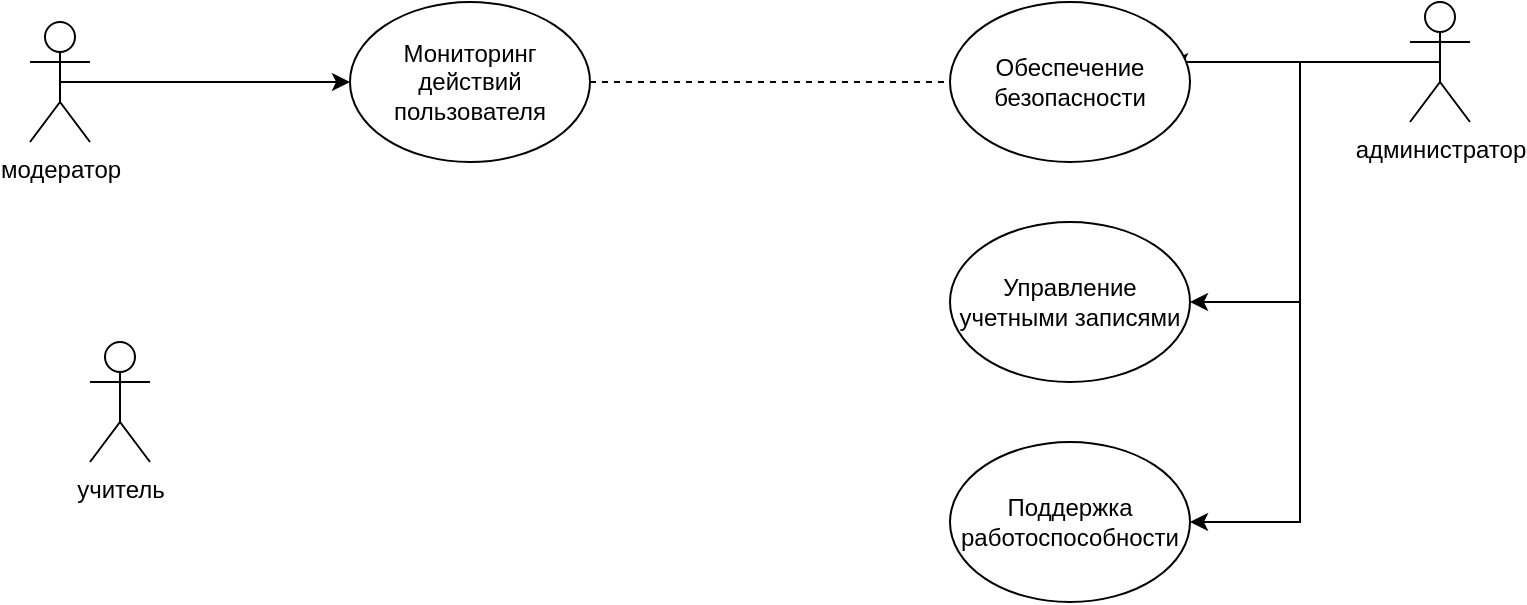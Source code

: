 <mxfile version="21.0.6" type="github">
  <diagram name="Страница 1" id="YI128IN1PEzRul6HXQbI">
    <mxGraphModel dx="1358" dy="574" grid="1" gridSize="10" guides="1" tooltips="1" connect="1" arrows="1" fold="1" page="1" pageScale="1" pageWidth="827" pageHeight="1169" math="0" shadow="0">
      <root>
        <mxCell id="0" />
        <mxCell id="1" parent="0" />
        <mxCell id="YfKTImL8f29sR84f0n9M-3" style="edgeStyle=orthogonalEdgeStyle;rounded=0;orthogonalLoop=1;jettySize=auto;html=1;exitX=0.5;exitY=0.5;exitDx=0;exitDy=0;exitPerimeter=0;entryX=0;entryY=0.5;entryDx=0;entryDy=0;" edge="1" parent="1" source="YfKTImL8f29sR84f0n9M-1" target="YfKTImL8f29sR84f0n9M-2">
          <mxGeometry relative="1" as="geometry" />
        </mxCell>
        <mxCell id="YfKTImL8f29sR84f0n9M-1" value="модератор" style="shape=umlActor;verticalLabelPosition=bottom;verticalAlign=top;html=1;outlineConnect=0;" vertex="1" parent="1">
          <mxGeometry x="80" y="60" width="30" height="60" as="geometry" />
        </mxCell>
        <mxCell id="YfKTImL8f29sR84f0n9M-2" value="Мониторинг действий пользователя" style="ellipse;whiteSpace=wrap;html=1;" vertex="1" parent="1">
          <mxGeometry x="240" y="50" width="120" height="80" as="geometry" />
        </mxCell>
        <mxCell id="YfKTImL8f29sR84f0n9M-7" style="edgeStyle=orthogonalEdgeStyle;rounded=0;orthogonalLoop=1;jettySize=auto;html=1;exitX=0.5;exitY=0.5;exitDx=0;exitDy=0;exitPerimeter=0;entryX=0.917;entryY=0.375;entryDx=0;entryDy=0;entryPerimeter=0;" edge="1" parent="1" source="YfKTImL8f29sR84f0n9M-4" target="YfKTImL8f29sR84f0n9M-6">
          <mxGeometry relative="1" as="geometry" />
        </mxCell>
        <mxCell id="YfKTImL8f29sR84f0n9M-10" style="edgeStyle=orthogonalEdgeStyle;rounded=0;orthogonalLoop=1;jettySize=auto;html=1;exitX=0.5;exitY=0.5;exitDx=0;exitDy=0;exitPerimeter=0;entryX=1;entryY=0.5;entryDx=0;entryDy=0;" edge="1" parent="1" source="YfKTImL8f29sR84f0n9M-4" target="YfKTImL8f29sR84f0n9M-9">
          <mxGeometry relative="1" as="geometry" />
        </mxCell>
        <mxCell id="YfKTImL8f29sR84f0n9M-12" style="edgeStyle=orthogonalEdgeStyle;rounded=0;orthogonalLoop=1;jettySize=auto;html=1;exitX=0.5;exitY=0.5;exitDx=0;exitDy=0;exitPerimeter=0;entryX=1;entryY=0.5;entryDx=0;entryDy=0;" edge="1" parent="1" source="YfKTImL8f29sR84f0n9M-4" target="YfKTImL8f29sR84f0n9M-11">
          <mxGeometry relative="1" as="geometry" />
        </mxCell>
        <mxCell id="YfKTImL8f29sR84f0n9M-4" value="администратор" style="shape=umlActor;verticalLabelPosition=bottom;verticalAlign=top;html=1;outlineConnect=0;" vertex="1" parent="1">
          <mxGeometry x="770" y="50" width="30" height="60" as="geometry" />
        </mxCell>
        <mxCell id="YfKTImL8f29sR84f0n9M-6" value="Обеспечение безопасности" style="ellipse;whiteSpace=wrap;html=1;" vertex="1" parent="1">
          <mxGeometry x="540" y="50" width="120" height="80" as="geometry" />
        </mxCell>
        <mxCell id="YfKTImL8f29sR84f0n9M-8" value="" style="endArrow=none;dashed=1;html=1;rounded=0;exitX=1;exitY=0.5;exitDx=0;exitDy=0;entryX=0;entryY=0.5;entryDx=0;entryDy=0;" edge="1" parent="1" source="YfKTImL8f29sR84f0n9M-2" target="YfKTImL8f29sR84f0n9M-6">
          <mxGeometry width="50" height="50" relative="1" as="geometry">
            <mxPoint x="390" y="290" as="sourcePoint" />
            <mxPoint x="440" y="240" as="targetPoint" />
          </mxGeometry>
        </mxCell>
        <mxCell id="YfKTImL8f29sR84f0n9M-9" value="Управление учетными записями" style="ellipse;whiteSpace=wrap;html=1;" vertex="1" parent="1">
          <mxGeometry x="540" y="160" width="120" height="80" as="geometry" />
        </mxCell>
        <mxCell id="YfKTImL8f29sR84f0n9M-11" value="Поддержка работоспособности" style="ellipse;whiteSpace=wrap;html=1;" vertex="1" parent="1">
          <mxGeometry x="540" y="270" width="120" height="80" as="geometry" />
        </mxCell>
        <mxCell id="YfKTImL8f29sR84f0n9M-13" value="учитель" style="shape=umlActor;verticalLabelPosition=bottom;verticalAlign=top;html=1;outlineConnect=0;" vertex="1" parent="1">
          <mxGeometry x="110" y="220" width="30" height="60" as="geometry" />
        </mxCell>
      </root>
    </mxGraphModel>
  </diagram>
</mxfile>
